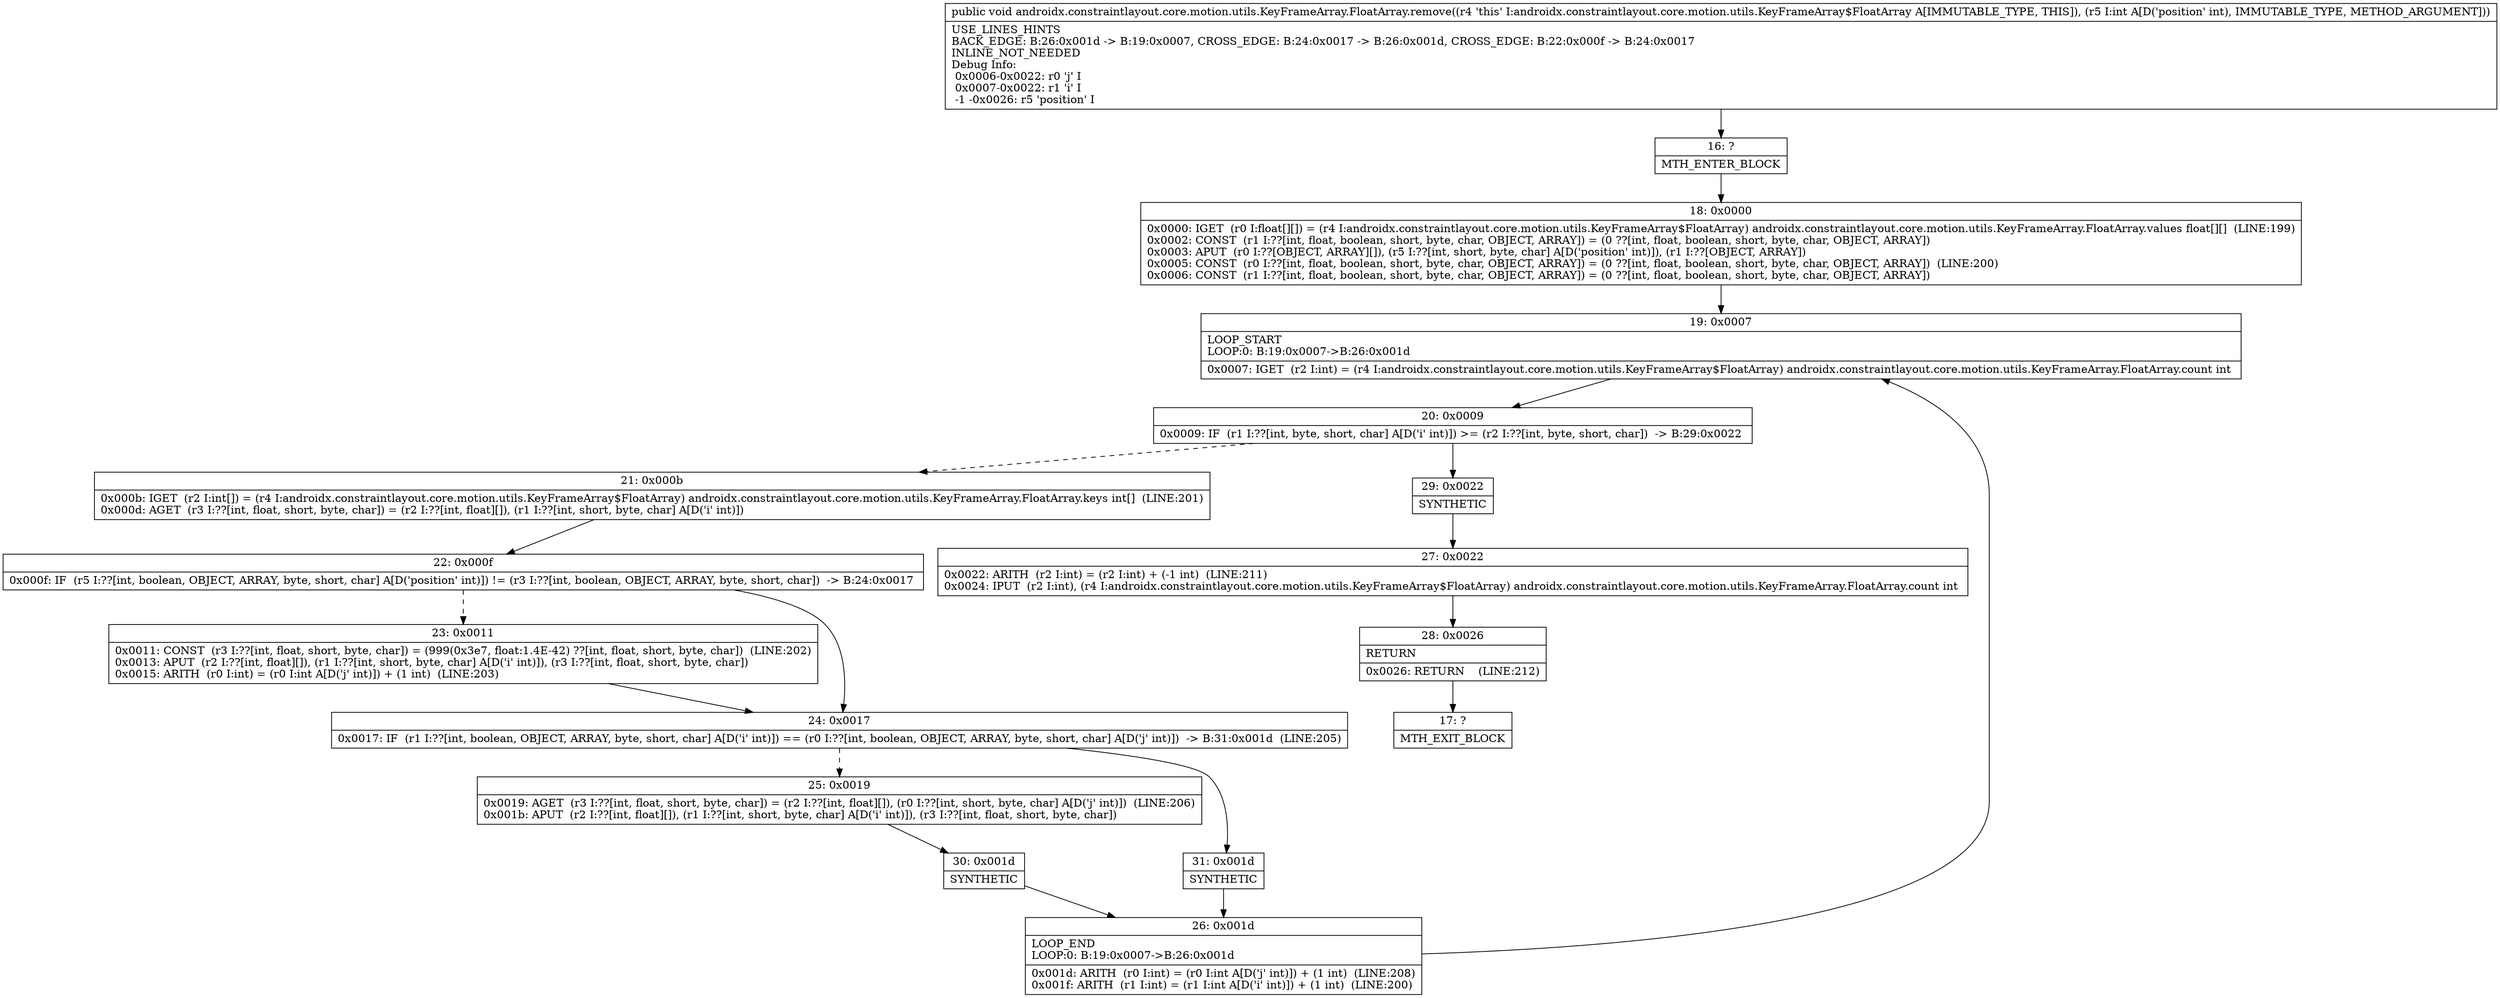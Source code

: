 digraph "CFG forandroidx.constraintlayout.core.motion.utils.KeyFrameArray.FloatArray.remove(I)V" {
Node_16 [shape=record,label="{16\:\ ?|MTH_ENTER_BLOCK\l}"];
Node_18 [shape=record,label="{18\:\ 0x0000|0x0000: IGET  (r0 I:float[][]) = (r4 I:androidx.constraintlayout.core.motion.utils.KeyFrameArray$FloatArray) androidx.constraintlayout.core.motion.utils.KeyFrameArray.FloatArray.values float[][]  (LINE:199)\l0x0002: CONST  (r1 I:??[int, float, boolean, short, byte, char, OBJECT, ARRAY]) = (0 ??[int, float, boolean, short, byte, char, OBJECT, ARRAY]) \l0x0003: APUT  (r0 I:??[OBJECT, ARRAY][]), (r5 I:??[int, short, byte, char] A[D('position' int)]), (r1 I:??[OBJECT, ARRAY]) \l0x0005: CONST  (r0 I:??[int, float, boolean, short, byte, char, OBJECT, ARRAY]) = (0 ??[int, float, boolean, short, byte, char, OBJECT, ARRAY])  (LINE:200)\l0x0006: CONST  (r1 I:??[int, float, boolean, short, byte, char, OBJECT, ARRAY]) = (0 ??[int, float, boolean, short, byte, char, OBJECT, ARRAY]) \l}"];
Node_19 [shape=record,label="{19\:\ 0x0007|LOOP_START\lLOOP:0: B:19:0x0007\-\>B:26:0x001d\l|0x0007: IGET  (r2 I:int) = (r4 I:androidx.constraintlayout.core.motion.utils.KeyFrameArray$FloatArray) androidx.constraintlayout.core.motion.utils.KeyFrameArray.FloatArray.count int \l}"];
Node_20 [shape=record,label="{20\:\ 0x0009|0x0009: IF  (r1 I:??[int, byte, short, char] A[D('i' int)]) \>= (r2 I:??[int, byte, short, char])  \-\> B:29:0x0022 \l}"];
Node_21 [shape=record,label="{21\:\ 0x000b|0x000b: IGET  (r2 I:int[]) = (r4 I:androidx.constraintlayout.core.motion.utils.KeyFrameArray$FloatArray) androidx.constraintlayout.core.motion.utils.KeyFrameArray.FloatArray.keys int[]  (LINE:201)\l0x000d: AGET  (r3 I:??[int, float, short, byte, char]) = (r2 I:??[int, float][]), (r1 I:??[int, short, byte, char] A[D('i' int)]) \l}"];
Node_22 [shape=record,label="{22\:\ 0x000f|0x000f: IF  (r5 I:??[int, boolean, OBJECT, ARRAY, byte, short, char] A[D('position' int)]) != (r3 I:??[int, boolean, OBJECT, ARRAY, byte, short, char])  \-\> B:24:0x0017 \l}"];
Node_23 [shape=record,label="{23\:\ 0x0011|0x0011: CONST  (r3 I:??[int, float, short, byte, char]) = (999(0x3e7, float:1.4E\-42) ??[int, float, short, byte, char])  (LINE:202)\l0x0013: APUT  (r2 I:??[int, float][]), (r1 I:??[int, short, byte, char] A[D('i' int)]), (r3 I:??[int, float, short, byte, char]) \l0x0015: ARITH  (r0 I:int) = (r0 I:int A[D('j' int)]) + (1 int)  (LINE:203)\l}"];
Node_24 [shape=record,label="{24\:\ 0x0017|0x0017: IF  (r1 I:??[int, boolean, OBJECT, ARRAY, byte, short, char] A[D('i' int)]) == (r0 I:??[int, boolean, OBJECT, ARRAY, byte, short, char] A[D('j' int)])  \-\> B:31:0x001d  (LINE:205)\l}"];
Node_25 [shape=record,label="{25\:\ 0x0019|0x0019: AGET  (r3 I:??[int, float, short, byte, char]) = (r2 I:??[int, float][]), (r0 I:??[int, short, byte, char] A[D('j' int)])  (LINE:206)\l0x001b: APUT  (r2 I:??[int, float][]), (r1 I:??[int, short, byte, char] A[D('i' int)]), (r3 I:??[int, float, short, byte, char]) \l}"];
Node_30 [shape=record,label="{30\:\ 0x001d|SYNTHETIC\l}"];
Node_26 [shape=record,label="{26\:\ 0x001d|LOOP_END\lLOOP:0: B:19:0x0007\-\>B:26:0x001d\l|0x001d: ARITH  (r0 I:int) = (r0 I:int A[D('j' int)]) + (1 int)  (LINE:208)\l0x001f: ARITH  (r1 I:int) = (r1 I:int A[D('i' int)]) + (1 int)  (LINE:200)\l}"];
Node_31 [shape=record,label="{31\:\ 0x001d|SYNTHETIC\l}"];
Node_29 [shape=record,label="{29\:\ 0x0022|SYNTHETIC\l}"];
Node_27 [shape=record,label="{27\:\ 0x0022|0x0022: ARITH  (r2 I:int) = (r2 I:int) + (\-1 int)  (LINE:211)\l0x0024: IPUT  (r2 I:int), (r4 I:androidx.constraintlayout.core.motion.utils.KeyFrameArray$FloatArray) androidx.constraintlayout.core.motion.utils.KeyFrameArray.FloatArray.count int \l}"];
Node_28 [shape=record,label="{28\:\ 0x0026|RETURN\l|0x0026: RETURN    (LINE:212)\l}"];
Node_17 [shape=record,label="{17\:\ ?|MTH_EXIT_BLOCK\l}"];
MethodNode[shape=record,label="{public void androidx.constraintlayout.core.motion.utils.KeyFrameArray.FloatArray.remove((r4 'this' I:androidx.constraintlayout.core.motion.utils.KeyFrameArray$FloatArray A[IMMUTABLE_TYPE, THIS]), (r5 I:int A[D('position' int), IMMUTABLE_TYPE, METHOD_ARGUMENT]))  | USE_LINES_HINTS\lBACK_EDGE: B:26:0x001d \-\> B:19:0x0007, CROSS_EDGE: B:24:0x0017 \-\> B:26:0x001d, CROSS_EDGE: B:22:0x000f \-\> B:24:0x0017\lINLINE_NOT_NEEDED\lDebug Info:\l  0x0006\-0x0022: r0 'j' I\l  0x0007\-0x0022: r1 'i' I\l  \-1 \-0x0026: r5 'position' I\l}"];
MethodNode -> Node_16;Node_16 -> Node_18;
Node_18 -> Node_19;
Node_19 -> Node_20;
Node_20 -> Node_21[style=dashed];
Node_20 -> Node_29;
Node_21 -> Node_22;
Node_22 -> Node_23[style=dashed];
Node_22 -> Node_24;
Node_23 -> Node_24;
Node_24 -> Node_25[style=dashed];
Node_24 -> Node_31;
Node_25 -> Node_30;
Node_30 -> Node_26;
Node_26 -> Node_19;
Node_31 -> Node_26;
Node_29 -> Node_27;
Node_27 -> Node_28;
Node_28 -> Node_17;
}

